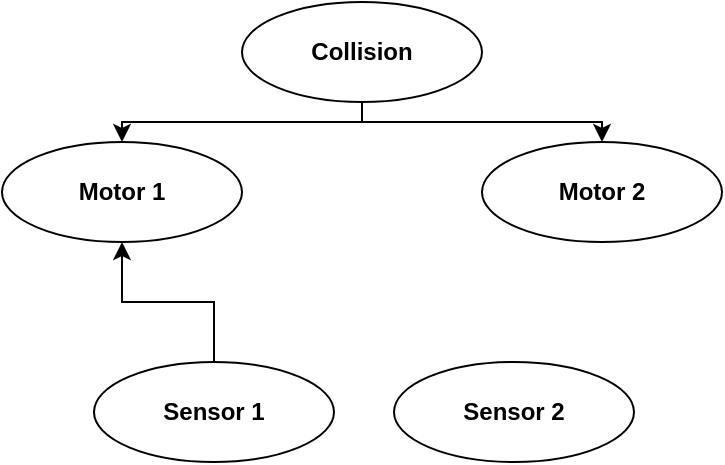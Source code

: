 <mxfile version="15.4.0" type="device"><diagram id="aNPG4FfmZ0r_jYgSfP07" name="Page-1"><mxGraphModel dx="946" dy="610" grid="1" gridSize="10" guides="1" tooltips="1" connect="1" arrows="1" fold="1" page="1" pageScale="1" pageWidth="827" pageHeight="1169" math="0" shadow="0"><root><mxCell id="0"/><mxCell id="1" parent="0"/><mxCell id="oxiLpqbi7kwvUk7mS_hv-1" value="&lt;b&gt;Collision&lt;/b&gt;" style="ellipse;whiteSpace=wrap;html=1;" vertex="1" parent="1"><mxGeometry x="414" y="200" width="120" height="50" as="geometry"/></mxCell><mxCell id="oxiLpqbi7kwvUk7mS_hv-2" value="&lt;b&gt;Motor 1&lt;/b&gt;" style="ellipse;whiteSpace=wrap;html=1;" vertex="1" parent="1"><mxGeometry x="294" y="270" width="120" height="50" as="geometry"/></mxCell><mxCell id="oxiLpqbi7kwvUk7mS_hv-3" value="&lt;b&gt;Motor 2&lt;/b&gt;" style="ellipse;whiteSpace=wrap;html=1;" vertex="1" parent="1"><mxGeometry x="534" y="270" width="120" height="50" as="geometry"/></mxCell><mxCell id="oxiLpqbi7kwvUk7mS_hv-4" value="&lt;b&gt;Sensor 1&lt;/b&gt;" style="ellipse;whiteSpace=wrap;html=1;" vertex="1" parent="1"><mxGeometry x="340" y="380" width="120" height="50" as="geometry"/></mxCell><mxCell id="oxiLpqbi7kwvUk7mS_hv-5" value="&lt;b&gt;Sensor 2&lt;/b&gt;" style="ellipse;whiteSpace=wrap;html=1;" vertex="1" parent="1"><mxGeometry x="490" y="380" width="120" height="50" as="geometry"/></mxCell><mxCell id="oxiLpqbi7kwvUk7mS_hv-6" value="" style="endArrow=classic;html=1;rounded=0;edgeStyle=orthogonalEdgeStyle;exitX=0.5;exitY=1;exitDx=0;exitDy=0;entryX=0.5;entryY=0;entryDx=0;entryDy=0;" edge="1" parent="1" source="oxiLpqbi7kwvUk7mS_hv-1" target="oxiLpqbi7kwvUk7mS_hv-2"><mxGeometry relative="1" as="geometry"><mxPoint x="360" y="310" as="sourcePoint"/><mxPoint x="460" y="310" as="targetPoint"/></mxGeometry></mxCell><mxCell id="oxiLpqbi7kwvUk7mS_hv-8" value="" style="endArrow=classic;html=1;rounded=0;edgeStyle=orthogonalEdgeStyle;exitX=0.5;exitY=1;exitDx=0;exitDy=0;entryX=0.5;entryY=0;entryDx=0;entryDy=0;" edge="1" parent="1" source="oxiLpqbi7kwvUk7mS_hv-1" target="oxiLpqbi7kwvUk7mS_hv-3"><mxGeometry relative="1" as="geometry"><mxPoint x="484" y="260" as="sourcePoint"/><mxPoint x="364" y="280" as="targetPoint"/></mxGeometry></mxCell><mxCell id="oxiLpqbi7kwvUk7mS_hv-10" value="" style="endArrow=classic;html=1;edgeStyle=orthogonalEdgeStyle;rounded=0;jumpStyle=arc;entryX=0.5;entryY=1;entryDx=0;entryDy=0;exitX=0.5;exitY=0;exitDx=0;exitDy=0;" edge="1" parent="1" source="oxiLpqbi7kwvUk7mS_hv-4" target="oxiLpqbi7kwvUk7mS_hv-2"><mxGeometry width="50" height="50" relative="1" as="geometry"><mxPoint x="480" y="410" as="sourcePoint"/><mxPoint x="530" y="360" as="targetPoint"/></mxGeometry></mxCell></root></mxGraphModel></diagram></mxfile>